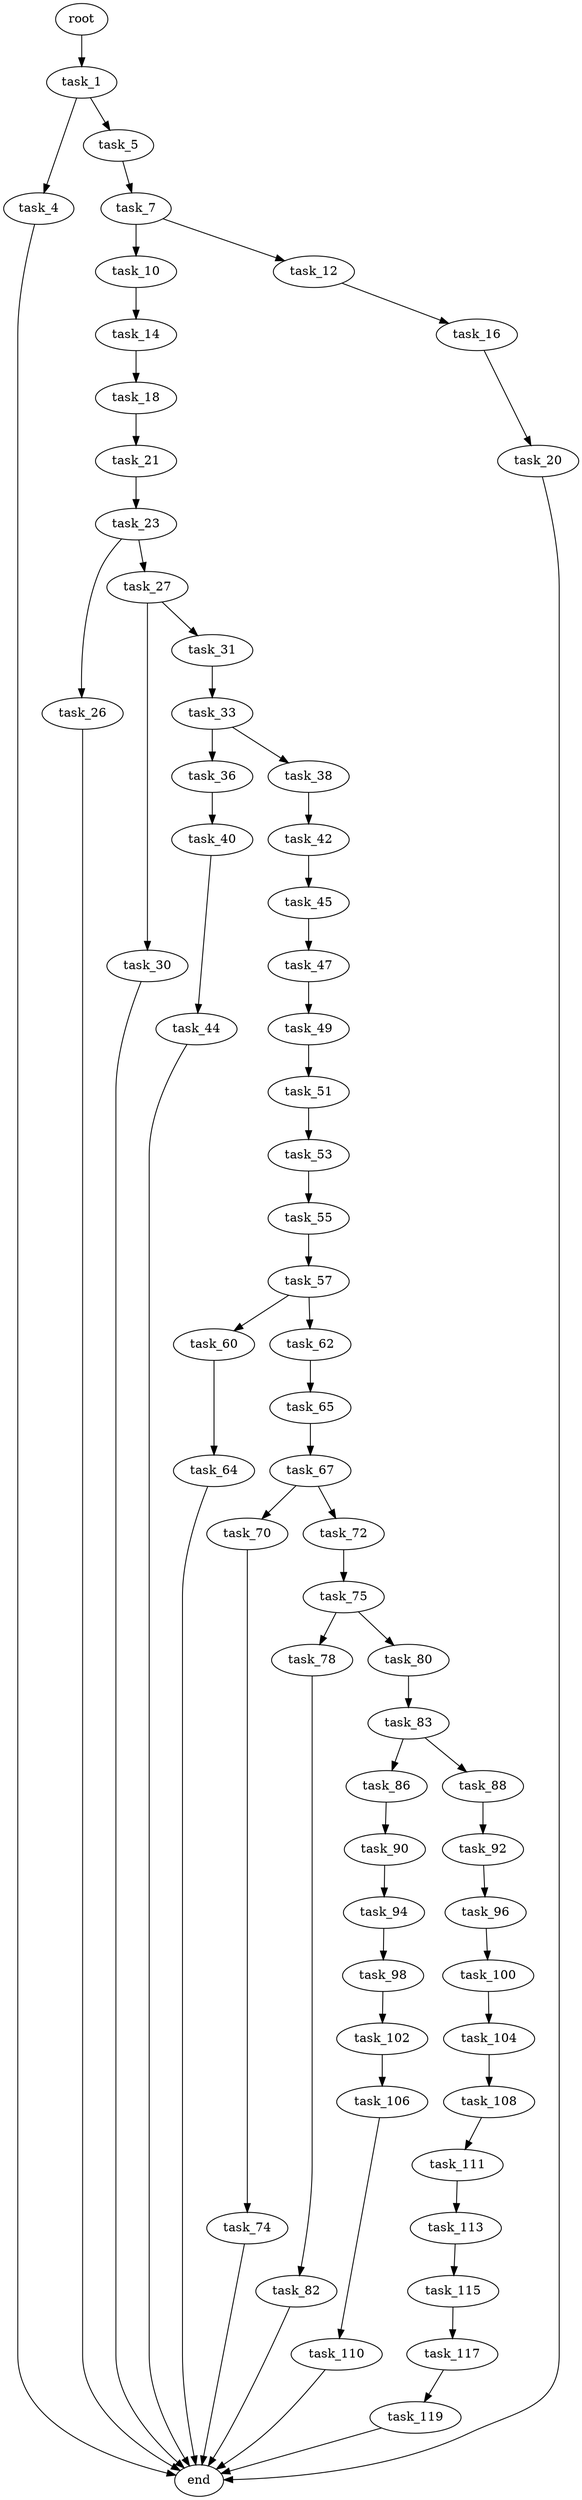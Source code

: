 digraph G {
  root [size="0.000000"];
  task_1 [size="7984218561.000000"];
  task_4 [size="21389591575.000000"];
  task_5 [size="33034017132.000000"];
  end [size="0.000000"];
  task_7 [size="475065521295.000000"];
  task_10 [size="251874190591.000000"];
  task_12 [size="68719476736.000000"];
  task_14 [size="1073741824000.000000"];
  task_16 [size="107409046816.000000"];
  task_18 [size="27213015912.000000"];
  task_20 [size="183122679036.000000"];
  task_21 [size="549755813888.000000"];
  task_23 [size="231928233984.000000"];
  task_26 [size="28991029248.000000"];
  task_27 [size="231928233984.000000"];
  task_30 [size="3685038570.000000"];
  task_31 [size="4455326462.000000"];
  task_33 [size="374922164.000000"];
  task_36 [size="782757789696.000000"];
  task_38 [size="79656746418.000000"];
  task_40 [size="431263290380.000000"];
  task_42 [size="172797308636.000000"];
  task_44 [size="549755813888.000000"];
  task_45 [size="146505308064.000000"];
  task_47 [size="1324180170394.000000"];
  task_49 [size="68719476736.000000"];
  task_51 [size="1737271733.000000"];
  task_53 [size="1073741824000.000000"];
  task_55 [size="549755813888.000000"];
  task_57 [size="368293445632.000000"];
  task_60 [size="598022304314.000000"];
  task_62 [size="28325149511.000000"];
  task_64 [size="97438250276.000000"];
  task_65 [size="549755813888.000000"];
  task_67 [size="263033796948.000000"];
  task_70 [size="68719476736.000000"];
  task_72 [size="134217728000.000000"];
  task_74 [size="231928233984.000000"];
  task_75 [size="9355155978.000000"];
  task_78 [size="35380263328.000000"];
  task_80 [size="451704883447.000000"];
  task_82 [size="8589934592.000000"];
  task_83 [size="68719476736.000000"];
  task_86 [size="9763571976.000000"];
  task_88 [size="1139644065307.000000"];
  task_90 [size="555029380252.000000"];
  task_92 [size="169558062432.000000"];
  task_94 [size="158092267644.000000"];
  task_96 [size="274464638916.000000"];
  task_98 [size="231928233984.000000"];
  task_100 [size="1114521098809.000000"];
  task_102 [size="140584293300.000000"];
  task_104 [size="368293445632.000000"];
  task_106 [size="5401219268.000000"];
  task_108 [size="350671377963.000000"];
  task_110 [size="134217728000.000000"];
  task_111 [size="11651156132.000000"];
  task_113 [size="277961962596.000000"];
  task_115 [size="3946343667.000000"];
  task_117 [size="28991029248.000000"];
  task_119 [size="169391256083.000000"];

  root -> task_1 [size="1.000000"];
  task_1 -> task_4 [size="411041792.000000"];
  task_1 -> task_5 [size="411041792.000000"];
  task_4 -> end [size="1.000000"];
  task_5 -> task_7 [size="536870912.000000"];
  task_7 -> task_10 [size="679477248.000000"];
  task_7 -> task_12 [size="679477248.000000"];
  task_10 -> task_14 [size="411041792.000000"];
  task_12 -> task_16 [size="134217728.000000"];
  task_14 -> task_18 [size="838860800.000000"];
  task_16 -> task_20 [size="209715200.000000"];
  task_18 -> task_21 [size="33554432.000000"];
  task_20 -> end [size="1.000000"];
  task_21 -> task_23 [size="536870912.000000"];
  task_23 -> task_26 [size="301989888.000000"];
  task_23 -> task_27 [size="301989888.000000"];
  task_26 -> end [size="1.000000"];
  task_27 -> task_30 [size="301989888.000000"];
  task_27 -> task_31 [size="301989888.000000"];
  task_30 -> end [size="1.000000"];
  task_31 -> task_33 [size="411041792.000000"];
  task_33 -> task_36 [size="33554432.000000"];
  task_33 -> task_38 [size="33554432.000000"];
  task_36 -> task_40 [size="679477248.000000"];
  task_38 -> task_42 [size="75497472.000000"];
  task_40 -> task_44 [size="536870912.000000"];
  task_42 -> task_45 [size="411041792.000000"];
  task_44 -> end [size="1.000000"];
  task_45 -> task_47 [size="209715200.000000"];
  task_47 -> task_49 [size="838860800.000000"];
  task_49 -> task_51 [size="134217728.000000"];
  task_51 -> task_53 [size="75497472.000000"];
  task_53 -> task_55 [size="838860800.000000"];
  task_55 -> task_57 [size="536870912.000000"];
  task_57 -> task_60 [size="411041792.000000"];
  task_57 -> task_62 [size="411041792.000000"];
  task_60 -> task_64 [size="679477248.000000"];
  task_62 -> task_65 [size="679477248.000000"];
  task_64 -> end [size="1.000000"];
  task_65 -> task_67 [size="536870912.000000"];
  task_67 -> task_70 [size="536870912.000000"];
  task_67 -> task_72 [size="536870912.000000"];
  task_70 -> task_74 [size="134217728.000000"];
  task_72 -> task_75 [size="209715200.000000"];
  task_74 -> end [size="1.000000"];
  task_75 -> task_78 [size="679477248.000000"];
  task_75 -> task_80 [size="679477248.000000"];
  task_78 -> task_82 [size="33554432.000000"];
  task_80 -> task_83 [size="411041792.000000"];
  task_82 -> end [size="1.000000"];
  task_83 -> task_86 [size="134217728.000000"];
  task_83 -> task_88 [size="134217728.000000"];
  task_86 -> task_90 [size="536870912.000000"];
  task_88 -> task_92 [size="679477248.000000"];
  task_90 -> task_94 [size="679477248.000000"];
  task_92 -> task_96 [size="134217728.000000"];
  task_94 -> task_98 [size="134217728.000000"];
  task_96 -> task_100 [size="536870912.000000"];
  task_98 -> task_102 [size="301989888.000000"];
  task_100 -> task_104 [size="679477248.000000"];
  task_102 -> task_106 [size="134217728.000000"];
  task_104 -> task_108 [size="411041792.000000"];
  task_106 -> task_110 [size="536870912.000000"];
  task_108 -> task_111 [size="679477248.000000"];
  task_110 -> end [size="1.000000"];
  task_111 -> task_113 [size="209715200.000000"];
  task_113 -> task_115 [size="209715200.000000"];
  task_115 -> task_117 [size="75497472.000000"];
  task_117 -> task_119 [size="75497472.000000"];
  task_119 -> end [size="1.000000"];
}
